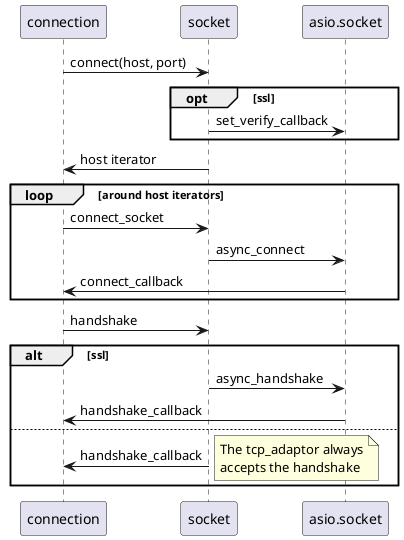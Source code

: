 @startuml

'Copyright (c) 2013-2024 Ken Barker

' title Client Connection Sequence

'autonumber
connection -> socket : connect(host, port)
opt ssl
socket -> asio.socket : set_verify_callback
end

connection <- socket : host iterator

loop around host iterators
connection -> socket : connect_socket
socket -> asio.socket : async_connect
connection <- asio.socket : connect_callback
end

connection -> socket : handshake
alt ssl
socket -> asio.socket : async_handshake
connection <- asio.socket : handshake_callback
else
connection <- socket : handshake_callback
note right
The tcp_adaptor always
accepts the handshake
end note
end alt

@enduml
